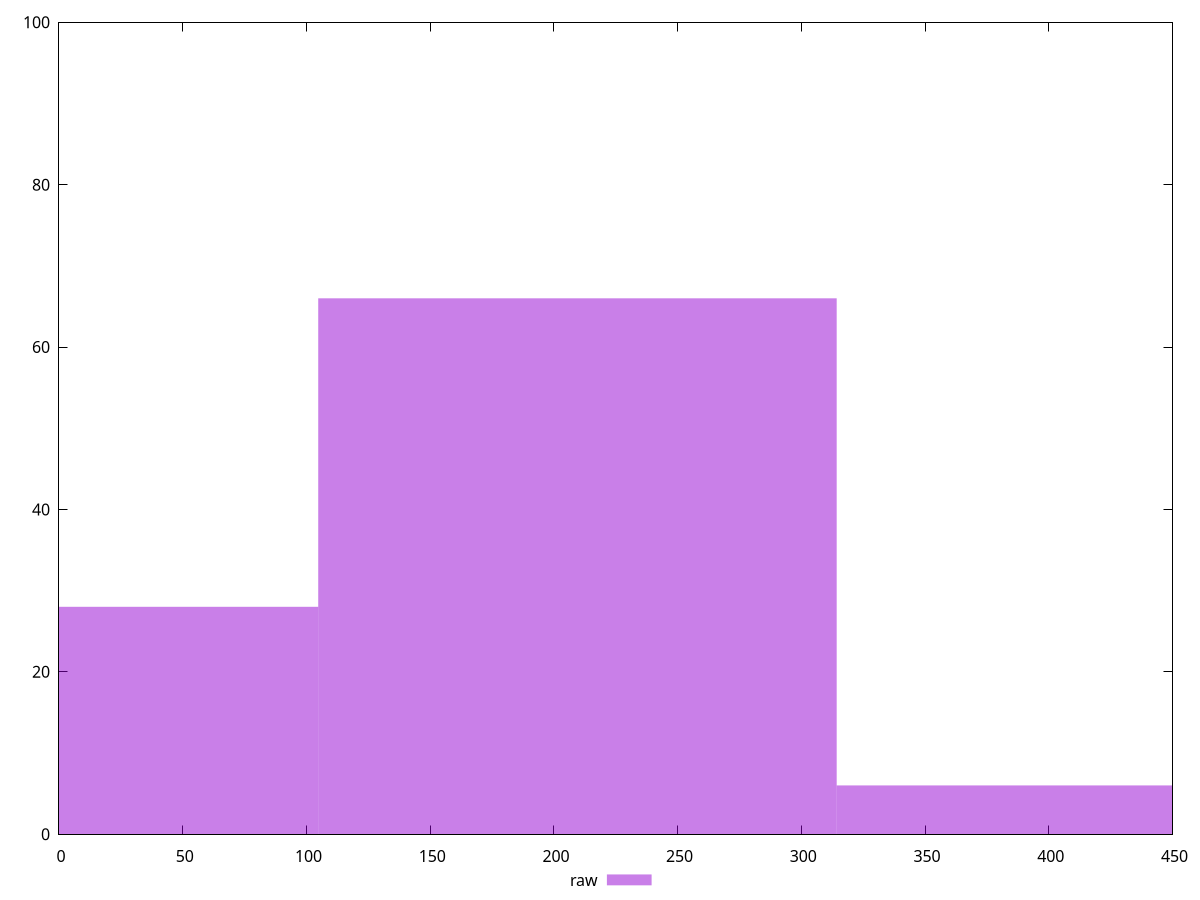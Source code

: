 reset

$raw <<EOF
0 28
209.52667715722737 66
419.05335431445474 6
EOF

set key outside below
set boxwidth 209.52667715722737
set xrange [0:450]
set yrange [0:100]
set trange [0:100]
set style fill transparent solid 0.5 noborder
set terminal svg size 640, 490 enhanced background rgb 'white'
set output "reprap/unminified-css/samples/pages/raw/histogram.svg"

plot $raw title "raw" with boxes

reset
